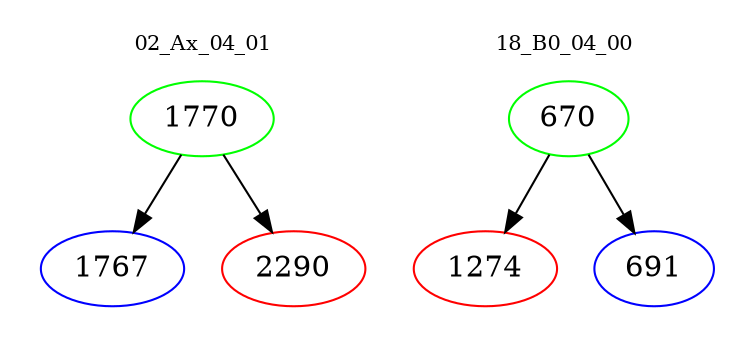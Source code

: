 digraph{
subgraph cluster_0 {
color = white
label = "02_Ax_04_01";
fontsize=10;
T0_1770 [label="1770", color="green"]
T0_1770 -> T0_1767 [color="black"]
T0_1767 [label="1767", color="blue"]
T0_1770 -> T0_2290 [color="black"]
T0_2290 [label="2290", color="red"]
}
subgraph cluster_1 {
color = white
label = "18_B0_04_00";
fontsize=10;
T1_670 [label="670", color="green"]
T1_670 -> T1_1274 [color="black"]
T1_1274 [label="1274", color="red"]
T1_670 -> T1_691 [color="black"]
T1_691 [label="691", color="blue"]
}
}
